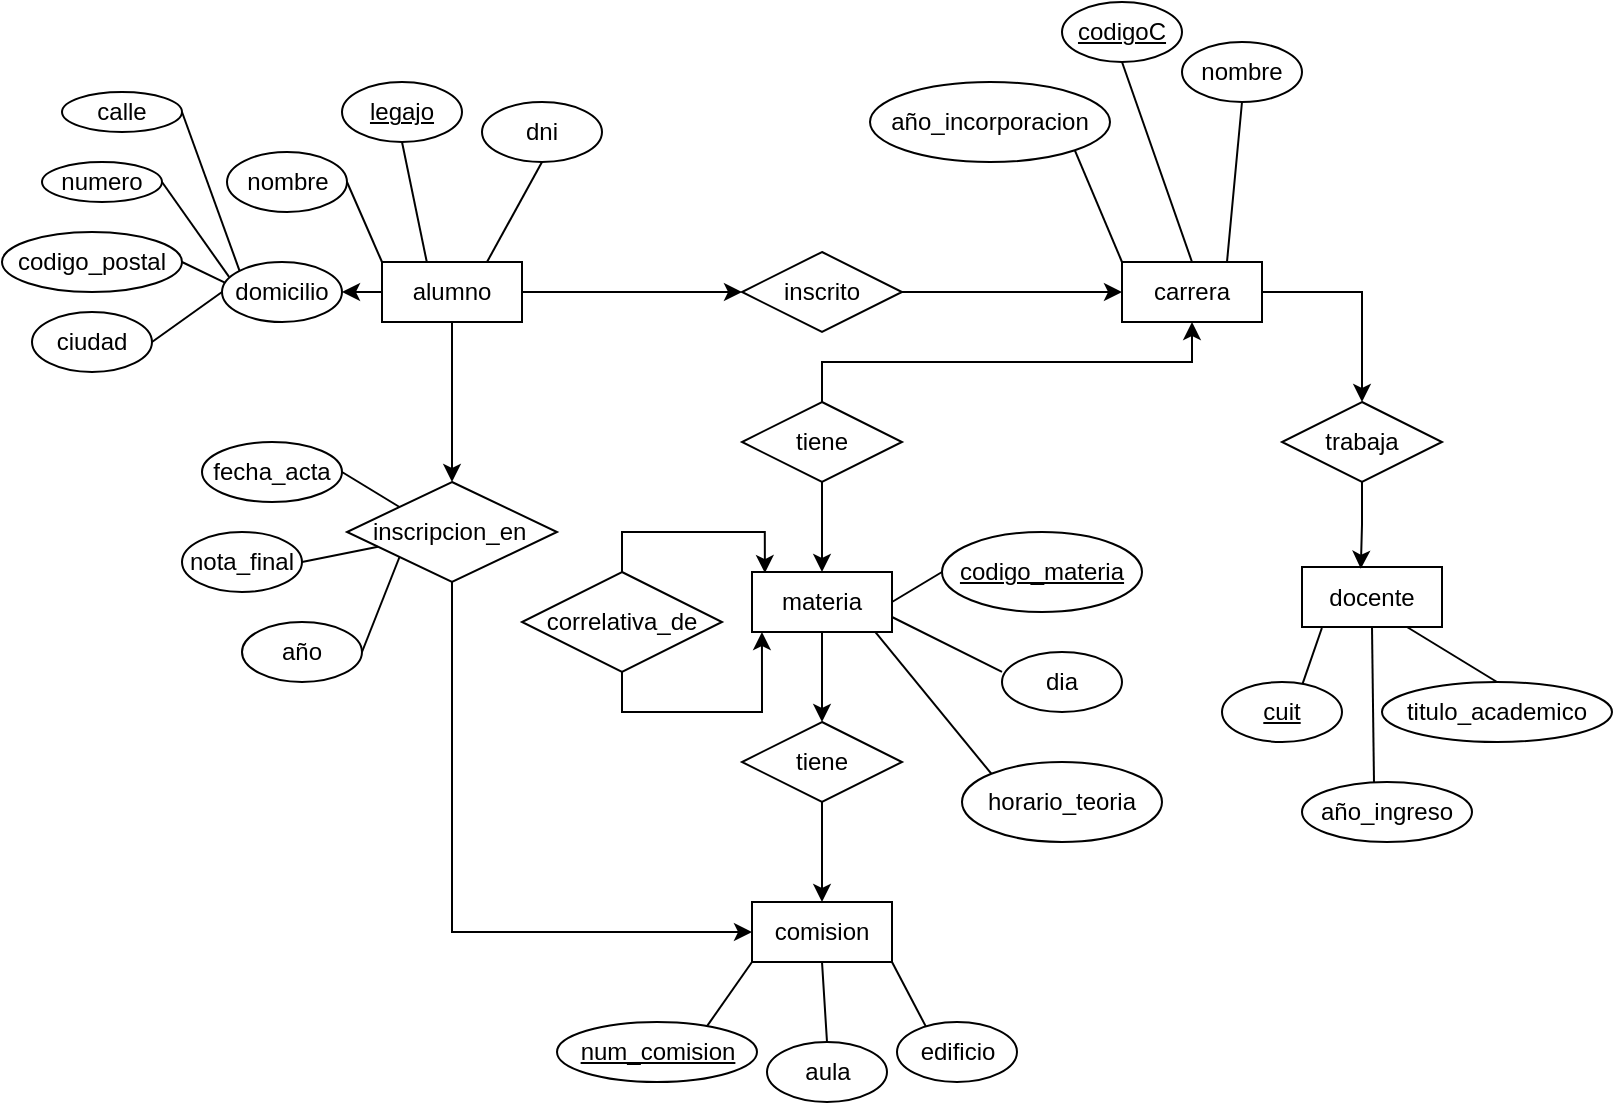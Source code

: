 <mxfile version="27.1.4">
  <diagram name="Página-1" id="LSa585z5DlNZ0hhu597N">
    <mxGraphModel dx="2250" dy="624" grid="1" gridSize="10" guides="1" tooltips="1" connect="1" arrows="1" fold="1" page="1" pageScale="1" pageWidth="827" pageHeight="1169" math="0" shadow="0">
      <root>
        <mxCell id="0" />
        <mxCell id="1" parent="0" />
        <mxCell id="OiiH3KWqHJdRT1orfoy_-14" style="edgeStyle=orthogonalEdgeStyle;rounded=0;orthogonalLoop=1;jettySize=auto;html=1;entryX=0;entryY=0.5;entryDx=0;entryDy=0;" edge="1" parent="1" source="2jVrClkyNnCrI50fUXQd-1" target="OiiH3KWqHJdRT1orfoy_-13">
          <mxGeometry relative="1" as="geometry" />
        </mxCell>
        <mxCell id="OiiH3KWqHJdRT1orfoy_-26" style="edgeStyle=orthogonalEdgeStyle;rounded=0;orthogonalLoop=1;jettySize=auto;html=1;exitX=0;exitY=0.5;exitDx=0;exitDy=0;entryX=1;entryY=0.5;entryDx=0;entryDy=0;" edge="1" parent="1" source="2jVrClkyNnCrI50fUXQd-1" target="2jVrClkyNnCrI50fUXQd-5">
          <mxGeometry relative="1" as="geometry" />
        </mxCell>
        <mxCell id="OiiH3KWqHJdRT1orfoy_-52" style="edgeStyle=orthogonalEdgeStyle;rounded=0;orthogonalLoop=1;jettySize=auto;html=1;exitX=0.5;exitY=1;exitDx=0;exitDy=0;" edge="1" parent="1" source="2jVrClkyNnCrI50fUXQd-1" target="OiiH3KWqHJdRT1orfoy_-33">
          <mxGeometry relative="1" as="geometry" />
        </mxCell>
        <mxCell id="2jVrClkyNnCrI50fUXQd-1" value="alumno" style="rounded=0;whiteSpace=wrap;html=1;" parent="1" vertex="1">
          <mxGeometry x="170" y="180" width="70" height="30" as="geometry" />
        </mxCell>
        <mxCell id="2jVrClkyNnCrI50fUXQd-2" value="&lt;u&gt;legajo&lt;/u&gt;" style="ellipse;whiteSpace=wrap;html=1;" parent="1" vertex="1">
          <mxGeometry x="150" y="90" width="60" height="30" as="geometry" />
        </mxCell>
        <mxCell id="2jVrClkyNnCrI50fUXQd-3" value="dni" style="ellipse;whiteSpace=wrap;html=1;" parent="1" vertex="1">
          <mxGeometry x="220" y="100" width="60" height="30" as="geometry" />
        </mxCell>
        <mxCell id="2jVrClkyNnCrI50fUXQd-4" value="nombre" style="ellipse;whiteSpace=wrap;html=1;" parent="1" vertex="1">
          <mxGeometry x="92.5" y="125" width="60" height="30" as="geometry" />
        </mxCell>
        <mxCell id="2jVrClkyNnCrI50fUXQd-5" value="domicilio" style="ellipse;whiteSpace=wrap;html=1;" parent="1" vertex="1">
          <mxGeometry x="90" y="180" width="60" height="30" as="geometry" />
        </mxCell>
        <mxCell id="2jVrClkyNnCrI50fUXQd-6" value="calle" style="ellipse;whiteSpace=wrap;html=1;" parent="1" vertex="1">
          <mxGeometry x="10" y="95" width="60" height="20" as="geometry" />
        </mxCell>
        <mxCell id="2jVrClkyNnCrI50fUXQd-7" value="codigo_postal" style="ellipse;whiteSpace=wrap;html=1;" parent="1" vertex="1">
          <mxGeometry x="-20" y="165" width="90" height="30" as="geometry" />
        </mxCell>
        <mxCell id="2jVrClkyNnCrI50fUXQd-8" value="numero" style="ellipse;whiteSpace=wrap;html=1;" parent="1" vertex="1">
          <mxGeometry y="130" width="60" height="20" as="geometry" />
        </mxCell>
        <mxCell id="2jVrClkyNnCrI50fUXQd-10" value="ciudad" style="ellipse;whiteSpace=wrap;html=1;" parent="1" vertex="1">
          <mxGeometry x="-5" y="205" width="60" height="30" as="geometry" />
        </mxCell>
        <mxCell id="2jVrClkyNnCrI50fUXQd-11" value="año_incorporacion" style="ellipse;whiteSpace=wrap;html=1;" parent="1" vertex="1">
          <mxGeometry x="414" y="90" width="120" height="40" as="geometry" />
        </mxCell>
        <mxCell id="2jVrClkyNnCrI50fUXQd-12" value="&lt;u&gt;codigoC&lt;/u&gt;" style="ellipse;whiteSpace=wrap;html=1;" parent="1" vertex="1">
          <mxGeometry x="510" y="50" width="60" height="30" as="geometry" />
        </mxCell>
        <mxCell id="OiiH3KWqHJdRT1orfoy_-72" style="edgeStyle=orthogonalEdgeStyle;rounded=0;orthogonalLoop=1;jettySize=auto;html=1;entryX=0.5;entryY=0;entryDx=0;entryDy=0;" edge="1" parent="1" source="2jVrClkyNnCrI50fUXQd-13" target="OiiH3KWqHJdRT1orfoy_-18">
          <mxGeometry relative="1" as="geometry" />
        </mxCell>
        <mxCell id="2jVrClkyNnCrI50fUXQd-13" value="carrera" style="rounded=0;whiteSpace=wrap;html=1;" parent="1" vertex="1">
          <mxGeometry x="540" y="180" width="70" height="30" as="geometry" />
        </mxCell>
        <mxCell id="2jVrClkyNnCrI50fUXQd-14" value="&lt;u&gt;cuit&lt;/u&gt;" style="ellipse;whiteSpace=wrap;html=1;" parent="1" vertex="1">
          <mxGeometry x="590" y="390" width="60" height="30" as="geometry" />
        </mxCell>
        <mxCell id="2jVrClkyNnCrI50fUXQd-22" value="nombre" style="ellipse;whiteSpace=wrap;html=1;" parent="1" vertex="1">
          <mxGeometry x="570" y="70" width="60" height="30" as="geometry" />
        </mxCell>
        <mxCell id="OiiH3KWqHJdRT1orfoy_-50" style="edgeStyle=orthogonalEdgeStyle;rounded=0;orthogonalLoop=1;jettySize=auto;html=1;exitX=0.5;exitY=1;exitDx=0;exitDy=0;" edge="1" parent="1" source="2jVrClkyNnCrI50fUXQd-27" target="OiiH3KWqHJdRT1orfoy_-19">
          <mxGeometry relative="1" as="geometry" />
        </mxCell>
        <mxCell id="2jVrClkyNnCrI50fUXQd-27" value="materia" style="rounded=0;whiteSpace=wrap;html=1;" parent="1" vertex="1">
          <mxGeometry x="355" y="335" width="70" height="30" as="geometry" />
        </mxCell>
        <mxCell id="2jVrClkyNnCrI50fUXQd-28" value="docente" style="rounded=0;whiteSpace=wrap;html=1;" parent="1" vertex="1">
          <mxGeometry x="630" y="332.5" width="70" height="30" as="geometry" />
        </mxCell>
        <mxCell id="2jVrClkyNnCrI50fUXQd-29" value="comision" style="rounded=0;whiteSpace=wrap;html=1;" parent="1" vertex="1">
          <mxGeometry x="355" y="500" width="70" height="30" as="geometry" />
        </mxCell>
        <mxCell id="OiiH3KWqHJdRT1orfoy_-4" value="año_ingreso" style="ellipse;whiteSpace=wrap;html=1;" vertex="1" parent="1">
          <mxGeometry x="630" y="440" width="85" height="30" as="geometry" />
        </mxCell>
        <mxCell id="OiiH3KWqHJdRT1orfoy_-5" value="edificio" style="ellipse;whiteSpace=wrap;html=1;" vertex="1" parent="1">
          <mxGeometry x="427.5" y="560" width="60" height="30" as="geometry" />
        </mxCell>
        <mxCell id="OiiH3KWqHJdRT1orfoy_-6" value="aula" style="ellipse;whiteSpace=wrap;html=1;" vertex="1" parent="1">
          <mxGeometry x="362.5" y="570" width="60" height="30" as="geometry" />
        </mxCell>
        <mxCell id="OiiH3KWqHJdRT1orfoy_-7" value="titulo_academico" style="ellipse;whiteSpace=wrap;html=1;" vertex="1" parent="1">
          <mxGeometry x="670" y="390" width="115" height="30" as="geometry" />
        </mxCell>
        <mxCell id="OiiH3KWqHJdRT1orfoy_-8" value="&lt;u&gt;codigo_materia&lt;/u&gt;" style="ellipse;whiteSpace=wrap;html=1;" vertex="1" parent="1">
          <mxGeometry x="450" y="315" width="100" height="40" as="geometry" />
        </mxCell>
        <mxCell id="OiiH3KWqHJdRT1orfoy_-9" value="dia" style="ellipse;whiteSpace=wrap;html=1;" vertex="1" parent="1">
          <mxGeometry x="480" y="375" width="60" height="30" as="geometry" />
        </mxCell>
        <mxCell id="OiiH3KWqHJdRT1orfoy_-10" value="horario_teoria" style="ellipse;whiteSpace=wrap;html=1;" vertex="1" parent="1">
          <mxGeometry x="460" y="430" width="100" height="40" as="geometry" />
        </mxCell>
        <mxCell id="OiiH3KWqHJdRT1orfoy_-15" style="edgeStyle=orthogonalEdgeStyle;rounded=0;orthogonalLoop=1;jettySize=auto;html=1;exitX=1;exitY=0.5;exitDx=0;exitDy=0;entryX=0;entryY=0.5;entryDx=0;entryDy=0;" edge="1" parent="1" source="OiiH3KWqHJdRT1orfoy_-13" target="2jVrClkyNnCrI50fUXQd-13">
          <mxGeometry relative="1" as="geometry" />
        </mxCell>
        <mxCell id="OiiH3KWqHJdRT1orfoy_-13" value="inscrito" style="rhombus;whiteSpace=wrap;html=1;" vertex="1" parent="1">
          <mxGeometry x="350" y="175" width="80" height="40" as="geometry" />
        </mxCell>
        <mxCell id="OiiH3KWqHJdRT1orfoy_-45" style="edgeStyle=orthogonalEdgeStyle;rounded=0;orthogonalLoop=1;jettySize=auto;html=1;exitX=0.5;exitY=0;exitDx=0;exitDy=0;entryX=0.5;entryY=1;entryDx=0;entryDy=0;" edge="1" parent="1" source="OiiH3KWqHJdRT1orfoy_-17" target="2jVrClkyNnCrI50fUXQd-13">
          <mxGeometry relative="1" as="geometry" />
        </mxCell>
        <mxCell id="OiiH3KWqHJdRT1orfoy_-46" style="edgeStyle=orthogonalEdgeStyle;rounded=0;orthogonalLoop=1;jettySize=auto;html=1;exitX=0.5;exitY=1;exitDx=0;exitDy=0;entryX=0.5;entryY=0;entryDx=0;entryDy=0;" edge="1" parent="1" source="OiiH3KWqHJdRT1orfoy_-17" target="2jVrClkyNnCrI50fUXQd-27">
          <mxGeometry relative="1" as="geometry" />
        </mxCell>
        <mxCell id="OiiH3KWqHJdRT1orfoy_-17" value="tiene" style="rhombus;whiteSpace=wrap;html=1;" vertex="1" parent="1">
          <mxGeometry x="350" y="250" width="80" height="40" as="geometry" />
        </mxCell>
        <mxCell id="OiiH3KWqHJdRT1orfoy_-18" value="trabaja" style="rhombus;whiteSpace=wrap;html=1;" vertex="1" parent="1">
          <mxGeometry x="620" y="250" width="80" height="40" as="geometry" />
        </mxCell>
        <mxCell id="OiiH3KWqHJdRT1orfoy_-51" style="edgeStyle=orthogonalEdgeStyle;rounded=0;orthogonalLoop=1;jettySize=auto;html=1;exitX=0.5;exitY=1;exitDx=0;exitDy=0;entryX=0.5;entryY=0;entryDx=0;entryDy=0;" edge="1" parent="1" source="OiiH3KWqHJdRT1orfoy_-19" target="2jVrClkyNnCrI50fUXQd-29">
          <mxGeometry relative="1" as="geometry" />
        </mxCell>
        <mxCell id="OiiH3KWqHJdRT1orfoy_-19" value="tiene" style="rhombus;whiteSpace=wrap;html=1;" vertex="1" parent="1">
          <mxGeometry x="350" y="410" width="80" height="40" as="geometry" />
        </mxCell>
        <mxCell id="OiiH3KWqHJdRT1orfoy_-28" value="" style="endArrow=none;html=1;rounded=0;entryX=1;entryY=0.5;entryDx=0;entryDy=0;exitX=0;exitY=0;exitDx=0;exitDy=0;" edge="1" parent="1" source="2jVrClkyNnCrI50fUXQd-5" target="2jVrClkyNnCrI50fUXQd-6">
          <mxGeometry width="50" height="50" relative="1" as="geometry">
            <mxPoint x="100" y="210" as="sourcePoint" />
            <mxPoint x="150" y="160" as="targetPoint" />
          </mxGeometry>
        </mxCell>
        <mxCell id="OiiH3KWqHJdRT1orfoy_-29" value="" style="endArrow=none;html=1;rounded=0;entryX=1;entryY=0.5;entryDx=0;entryDy=0;exitX=0.059;exitY=0.249;exitDx=0;exitDy=0;exitPerimeter=0;" edge="1" parent="1" source="2jVrClkyNnCrI50fUXQd-5" target="2jVrClkyNnCrI50fUXQd-8">
          <mxGeometry width="50" height="50" relative="1" as="geometry">
            <mxPoint x="128" y="265" as="sourcePoint" />
            <mxPoint x="70" y="110" as="targetPoint" />
          </mxGeometry>
        </mxCell>
        <mxCell id="OiiH3KWqHJdRT1orfoy_-31" value="" style="endArrow=none;html=1;rounded=0;entryX=1;entryY=0.5;entryDx=0;entryDy=0;exitX=0.028;exitY=0.347;exitDx=0;exitDy=0;exitPerimeter=0;" edge="1" parent="1" source="2jVrClkyNnCrI50fUXQd-5" target="2jVrClkyNnCrI50fUXQd-7">
          <mxGeometry width="50" height="50" relative="1" as="geometry">
            <mxPoint x="118" y="285" as="sourcePoint" />
            <mxPoint x="60" y="130" as="targetPoint" />
          </mxGeometry>
        </mxCell>
        <mxCell id="OiiH3KWqHJdRT1orfoy_-32" value="" style="endArrow=none;html=1;rounded=0;entryX=1;entryY=0.5;entryDx=0;entryDy=0;exitX=0;exitY=0.5;exitDx=0;exitDy=0;" edge="1" parent="1" source="2jVrClkyNnCrI50fUXQd-5" target="2jVrClkyNnCrI50fUXQd-10">
          <mxGeometry width="50" height="50" relative="1" as="geometry">
            <mxPoint x="118" y="325" as="sourcePoint" />
            <mxPoint x="60" y="170" as="targetPoint" />
          </mxGeometry>
        </mxCell>
        <mxCell id="OiiH3KWqHJdRT1orfoy_-53" style="edgeStyle=orthogonalEdgeStyle;rounded=0;orthogonalLoop=1;jettySize=auto;html=1;entryX=0;entryY=0.5;entryDx=0;entryDy=0;exitX=0.5;exitY=1;exitDx=0;exitDy=0;" edge="1" parent="1" source="OiiH3KWqHJdRT1orfoy_-33" target="2jVrClkyNnCrI50fUXQd-29">
          <mxGeometry relative="1" as="geometry" />
        </mxCell>
        <mxCell id="OiiH3KWqHJdRT1orfoy_-33" value="inscripcion_en&amp;nbsp;" style="rhombus;whiteSpace=wrap;html=1;" vertex="1" parent="1">
          <mxGeometry x="152.5" y="290" width="105" height="50" as="geometry" />
        </mxCell>
        <mxCell id="OiiH3KWqHJdRT1orfoy_-35" value="año&lt;span style=&quot;color: rgba(0, 0, 0, 0); font-family: monospace; font-size: 0px; text-align: start; text-wrap-mode: nowrap;&quot;&gt;%3CmxGraphModel%3E%3Croot%3E%3CmxCell%20id%3D%220%22%2F%3E%3CmxCell%20id%3D%221%22%20parent%3D%220%22%2F%3E%3CmxCell%20id%3D%222%22%20value%3D%22dni%22%20style%3D%22ellipse%3BwhiteSpace%3Dwrap%3Bhtml%3D1%3B%22%20vertex%3D%221%22%20parent%3D%221%22%3E%3CmxGeometry%20x%3D%22200%22%20y%3D%22100%22%20width%3D%2260%22%20height%3D%2230%22%20as%3D%22geometry%22%2F%3E%3C%2FmxCell%3E%3C%2Froot%3E%3C%2FmxGraphModel%3E&lt;/span&gt;" style="ellipse;whiteSpace=wrap;html=1;" vertex="1" parent="1">
          <mxGeometry x="100" y="360" width="60" height="30" as="geometry" />
        </mxCell>
        <mxCell id="OiiH3KWqHJdRT1orfoy_-36" value="nota_final" style="ellipse;whiteSpace=wrap;html=1;" vertex="1" parent="1">
          <mxGeometry x="70" y="315" width="60" height="30" as="geometry" />
        </mxCell>
        <mxCell id="OiiH3KWqHJdRT1orfoy_-37" value="fecha_acta" style="ellipse;whiteSpace=wrap;html=1;" vertex="1" parent="1">
          <mxGeometry x="80" y="270" width="70" height="30" as="geometry" />
        </mxCell>
        <mxCell id="OiiH3KWqHJdRT1orfoy_-38" value="correlativa_de" style="rhombus;whiteSpace=wrap;html=1;" vertex="1" parent="1">
          <mxGeometry x="240" y="335" width="100" height="50" as="geometry" />
        </mxCell>
        <mxCell id="OiiH3KWqHJdRT1orfoy_-39" value="" style="endArrow=none;html=1;rounded=0;entryX=1;entryY=0.5;entryDx=0;entryDy=0;" edge="1" parent="1" target="2jVrClkyNnCrI50fUXQd-4">
          <mxGeometry width="50" height="50" relative="1" as="geometry">
            <mxPoint x="170" y="180" as="sourcePoint" />
            <mxPoint x="250" y="210" as="targetPoint" />
          </mxGeometry>
        </mxCell>
        <mxCell id="OiiH3KWqHJdRT1orfoy_-40" value="" style="endArrow=none;html=1;rounded=0;entryX=0.5;entryY=1;entryDx=0;entryDy=0;exitX=0.32;exitY=0.001;exitDx=0;exitDy=0;exitPerimeter=0;" edge="1" parent="1" source="2jVrClkyNnCrI50fUXQd-1" target="2jVrClkyNnCrI50fUXQd-2">
          <mxGeometry width="50" height="50" relative="1" as="geometry">
            <mxPoint x="177" y="200" as="sourcePoint" />
            <mxPoint x="160" y="160" as="targetPoint" />
          </mxGeometry>
        </mxCell>
        <mxCell id="OiiH3KWqHJdRT1orfoy_-41" value="" style="endArrow=none;html=1;rounded=0;entryX=0.5;entryY=1;entryDx=0;entryDy=0;exitX=0.75;exitY=0;exitDx=0;exitDy=0;" edge="1" parent="1" source="2jVrClkyNnCrI50fUXQd-1" target="2jVrClkyNnCrI50fUXQd-3">
          <mxGeometry width="50" height="50" relative="1" as="geometry">
            <mxPoint x="247" y="190" as="sourcePoint" />
            <mxPoint x="230" y="150" as="targetPoint" />
          </mxGeometry>
        </mxCell>
        <mxCell id="OiiH3KWqHJdRT1orfoy_-42" value="" style="endArrow=none;html=1;rounded=0;entryX=1;entryY=1;entryDx=0;entryDy=0;exitX=0;exitY=0;exitDx=0;exitDy=0;" edge="1" parent="1" source="2jVrClkyNnCrI50fUXQd-13" target="2jVrClkyNnCrI50fUXQd-11">
          <mxGeometry width="50" height="50" relative="1" as="geometry">
            <mxPoint x="527" y="190" as="sourcePoint" />
            <mxPoint x="510" y="150" as="targetPoint" />
          </mxGeometry>
        </mxCell>
        <mxCell id="OiiH3KWqHJdRT1orfoy_-43" value="" style="endArrow=none;html=1;rounded=0;entryX=0.5;entryY=1;entryDx=0;entryDy=0;exitX=0.5;exitY=0;exitDx=0;exitDy=0;" edge="1" parent="1" source="2jVrClkyNnCrI50fUXQd-13" target="2jVrClkyNnCrI50fUXQd-12">
          <mxGeometry width="50" height="50" relative="1" as="geometry">
            <mxPoint x="607" y="190" as="sourcePoint" />
            <mxPoint x="590" y="150" as="targetPoint" />
          </mxGeometry>
        </mxCell>
        <mxCell id="OiiH3KWqHJdRT1orfoy_-44" value="" style="endArrow=none;html=1;rounded=0;entryX=0.5;entryY=1;entryDx=0;entryDy=0;exitX=0.75;exitY=0;exitDx=0;exitDy=0;" edge="1" parent="1" source="2jVrClkyNnCrI50fUXQd-13" target="2jVrClkyNnCrI50fUXQd-22">
          <mxGeometry width="50" height="50" relative="1" as="geometry">
            <mxPoint x="617" y="170" as="sourcePoint" />
            <mxPoint x="600" y="130" as="targetPoint" />
          </mxGeometry>
        </mxCell>
        <mxCell id="OiiH3KWqHJdRT1orfoy_-47" value="" style="endArrow=none;html=1;rounded=0;entryX=1;entryY=0.5;entryDx=0;entryDy=0;exitX=0;exitY=0.5;exitDx=0;exitDy=0;" edge="1" parent="1" source="OiiH3KWqHJdRT1orfoy_-8" target="2jVrClkyNnCrI50fUXQd-27">
          <mxGeometry width="50" height="50" relative="1" as="geometry">
            <mxPoint x="437" y="435" as="sourcePoint" />
            <mxPoint x="420" y="395" as="targetPoint" />
          </mxGeometry>
        </mxCell>
        <mxCell id="OiiH3KWqHJdRT1orfoy_-48" value="" style="endArrow=none;html=1;rounded=0;entryX=1;entryY=0.75;entryDx=0;entryDy=0;exitX=0;exitY=0.333;exitDx=0;exitDy=0;exitPerimeter=0;" edge="1" parent="1" source="OiiH3KWqHJdRT1orfoy_-9" target="2jVrClkyNnCrI50fUXQd-27">
          <mxGeometry width="50" height="50" relative="1" as="geometry">
            <mxPoint x="457" y="415" as="sourcePoint" />
            <mxPoint x="440" y="375" as="targetPoint" />
          </mxGeometry>
        </mxCell>
        <mxCell id="OiiH3KWqHJdRT1orfoy_-49" value="" style="endArrow=none;html=1;rounded=0;entryX=0.88;entryY=0.996;entryDx=0;entryDy=0;exitX=0;exitY=0;exitDx=0;exitDy=0;entryPerimeter=0;" edge="1" parent="1" source="OiiH3KWqHJdRT1orfoy_-10" target="2jVrClkyNnCrI50fUXQd-27">
          <mxGeometry width="50" height="50" relative="1" as="geometry">
            <mxPoint x="437" y="445" as="sourcePoint" />
            <mxPoint x="420" y="405" as="targetPoint" />
          </mxGeometry>
        </mxCell>
        <mxCell id="OiiH3KWqHJdRT1orfoy_-54" value="" style="endArrow=none;html=1;rounded=0;entryX=0.5;entryY=0;entryDx=0;entryDy=0;exitX=0.5;exitY=1;exitDx=0;exitDy=0;" edge="1" parent="1" source="2jVrClkyNnCrI50fUXQd-29" target="OiiH3KWqHJdRT1orfoy_-6">
          <mxGeometry width="50" height="50" relative="1" as="geometry">
            <mxPoint x="367" y="655" as="sourcePoint" />
            <mxPoint x="350" y="615" as="targetPoint" />
          </mxGeometry>
        </mxCell>
        <mxCell id="OiiH3KWqHJdRT1orfoy_-55" value="" style="endArrow=none;html=1;rounded=0;entryX=1;entryY=1;entryDx=0;entryDy=0;exitX=0.241;exitY=0.077;exitDx=0;exitDy=0;exitPerimeter=0;" edge="1" parent="1" source="OiiH3KWqHJdRT1orfoy_-5" target="2jVrClkyNnCrI50fUXQd-29">
          <mxGeometry width="50" height="50" relative="1" as="geometry">
            <mxPoint x="415" y="611" as="sourcePoint" />
            <mxPoint x="400" y="645" as="targetPoint" />
          </mxGeometry>
        </mxCell>
        <mxCell id="OiiH3KWqHJdRT1orfoy_-58" style="edgeStyle=orthogonalEdgeStyle;rounded=0;orthogonalLoop=1;jettySize=auto;html=1;entryX=0.092;entryY=0.018;entryDx=0;entryDy=0;entryPerimeter=0;exitX=0.5;exitY=0;exitDx=0;exitDy=0;" edge="1" parent="1" source="OiiH3KWqHJdRT1orfoy_-38" target="2jVrClkyNnCrI50fUXQd-27">
          <mxGeometry relative="1" as="geometry" />
        </mxCell>
        <mxCell id="OiiH3KWqHJdRT1orfoy_-59" style="edgeStyle=orthogonalEdgeStyle;rounded=0;orthogonalLoop=1;jettySize=auto;html=1;exitX=0.5;exitY=1;exitDx=0;exitDy=0;entryX=0.071;entryY=1;entryDx=0;entryDy=0;entryPerimeter=0;" edge="1" parent="1" source="OiiH3KWqHJdRT1orfoy_-38" target="2jVrClkyNnCrI50fUXQd-27">
          <mxGeometry relative="1" as="geometry" />
        </mxCell>
        <mxCell id="OiiH3KWqHJdRT1orfoy_-60" value="&lt;u&gt;num_comision&lt;/u&gt;" style="ellipse;whiteSpace=wrap;html=1;" vertex="1" parent="1">
          <mxGeometry x="257.5" y="560" width="100" height="30" as="geometry" />
        </mxCell>
        <mxCell id="OiiH3KWqHJdRT1orfoy_-61" value="" style="endArrow=none;html=1;rounded=0;entryX=0.752;entryY=0.06;entryDx=0;entryDy=0;exitX=0;exitY=1;exitDx=0;exitDy=0;entryPerimeter=0;" edge="1" parent="1" source="2jVrClkyNnCrI50fUXQd-29" target="OiiH3KWqHJdRT1orfoy_-60">
          <mxGeometry width="50" height="50" relative="1" as="geometry">
            <mxPoint x="380" y="595" as="sourcePoint" />
            <mxPoint x="380" y="625" as="targetPoint" />
          </mxGeometry>
        </mxCell>
        <mxCell id="OiiH3KWqHJdRT1orfoy_-62" value="" style="endArrow=none;html=1;rounded=0;entryX=0;entryY=0;entryDx=0;entryDy=0;exitX=1;exitY=0.5;exitDx=0;exitDy=0;" edge="1" parent="1" source="OiiH3KWqHJdRT1orfoy_-37" target="OiiH3KWqHJdRT1orfoy_-33">
          <mxGeometry width="50" height="50" relative="1" as="geometry">
            <mxPoint x="230" y="270" as="sourcePoint" />
            <mxPoint x="230" y="300" as="targetPoint" />
          </mxGeometry>
        </mxCell>
        <mxCell id="OiiH3KWqHJdRT1orfoy_-63" value="" style="endArrow=none;html=1;rounded=0;exitX=1;exitY=0.5;exitDx=0;exitDy=0;" edge="1" parent="1" source="OiiH3KWqHJdRT1orfoy_-36" target="OiiH3KWqHJdRT1orfoy_-33">
          <mxGeometry width="50" height="50" relative="1" as="geometry">
            <mxPoint x="170" y="350" as="sourcePoint" />
            <mxPoint x="170" y="380" as="targetPoint" />
          </mxGeometry>
        </mxCell>
        <mxCell id="OiiH3KWqHJdRT1orfoy_-64" value="" style="endArrow=none;html=1;rounded=0;entryX=0;entryY=1;entryDx=0;entryDy=0;exitX=1;exitY=0.5;exitDx=0;exitDy=0;" edge="1" parent="1" source="OiiH3KWqHJdRT1orfoy_-35" target="OiiH3KWqHJdRT1orfoy_-33">
          <mxGeometry width="50" height="50" relative="1" as="geometry">
            <mxPoint x="170" y="360" as="sourcePoint" />
            <mxPoint x="170" y="390" as="targetPoint" />
          </mxGeometry>
        </mxCell>
        <mxCell id="OiiH3KWqHJdRT1orfoy_-67" value="" style="endArrow=none;html=1;rounded=0;exitX=0.672;exitY=0.028;exitDx=0;exitDy=0;exitPerimeter=0;entryX=0.142;entryY=1.017;entryDx=0;entryDy=0;entryPerimeter=0;" edge="1" parent="1" source="2jVrClkyNnCrI50fUXQd-14" target="2jVrClkyNnCrI50fUXQd-28">
          <mxGeometry width="50" height="50" relative="1" as="geometry">
            <mxPoint x="690" y="312.5" as="sourcePoint" />
            <mxPoint x="640" y="367.5" as="targetPoint" />
          </mxGeometry>
        </mxCell>
        <mxCell id="OiiH3KWqHJdRT1orfoy_-68" value="" style="endArrow=none;html=1;rounded=0;entryX=0.5;entryY=1;entryDx=0;entryDy=0;" edge="1" parent="1" target="2jVrClkyNnCrI50fUXQd-28">
          <mxGeometry width="50" height="50" relative="1" as="geometry">
            <mxPoint x="666" y="440.5" as="sourcePoint" />
            <mxPoint x="740" y="372.5" as="targetPoint" />
          </mxGeometry>
        </mxCell>
        <mxCell id="OiiH3KWqHJdRT1orfoy_-69" value="" style="endArrow=none;html=1;rounded=0;entryX=0.5;entryY=0;entryDx=0;entryDy=0;exitX=0.75;exitY=1;exitDx=0;exitDy=0;" edge="1" parent="1" source="2jVrClkyNnCrI50fUXQd-28" target="OiiH3KWqHJdRT1orfoy_-7">
          <mxGeometry width="50" height="50" relative="1" as="geometry">
            <mxPoint x="730" y="372.5" as="sourcePoint" />
            <mxPoint x="730" y="402.5" as="targetPoint" />
          </mxGeometry>
        </mxCell>
        <mxCell id="OiiH3KWqHJdRT1orfoy_-75" style="edgeStyle=orthogonalEdgeStyle;rounded=0;orthogonalLoop=1;jettySize=auto;html=1;exitX=0.5;exitY=1;exitDx=0;exitDy=0;entryX=0.42;entryY=0.029;entryDx=0;entryDy=0;entryPerimeter=0;" edge="1" parent="1" source="OiiH3KWqHJdRT1orfoy_-18" target="2jVrClkyNnCrI50fUXQd-28">
          <mxGeometry relative="1" as="geometry" />
        </mxCell>
      </root>
    </mxGraphModel>
  </diagram>
</mxfile>
